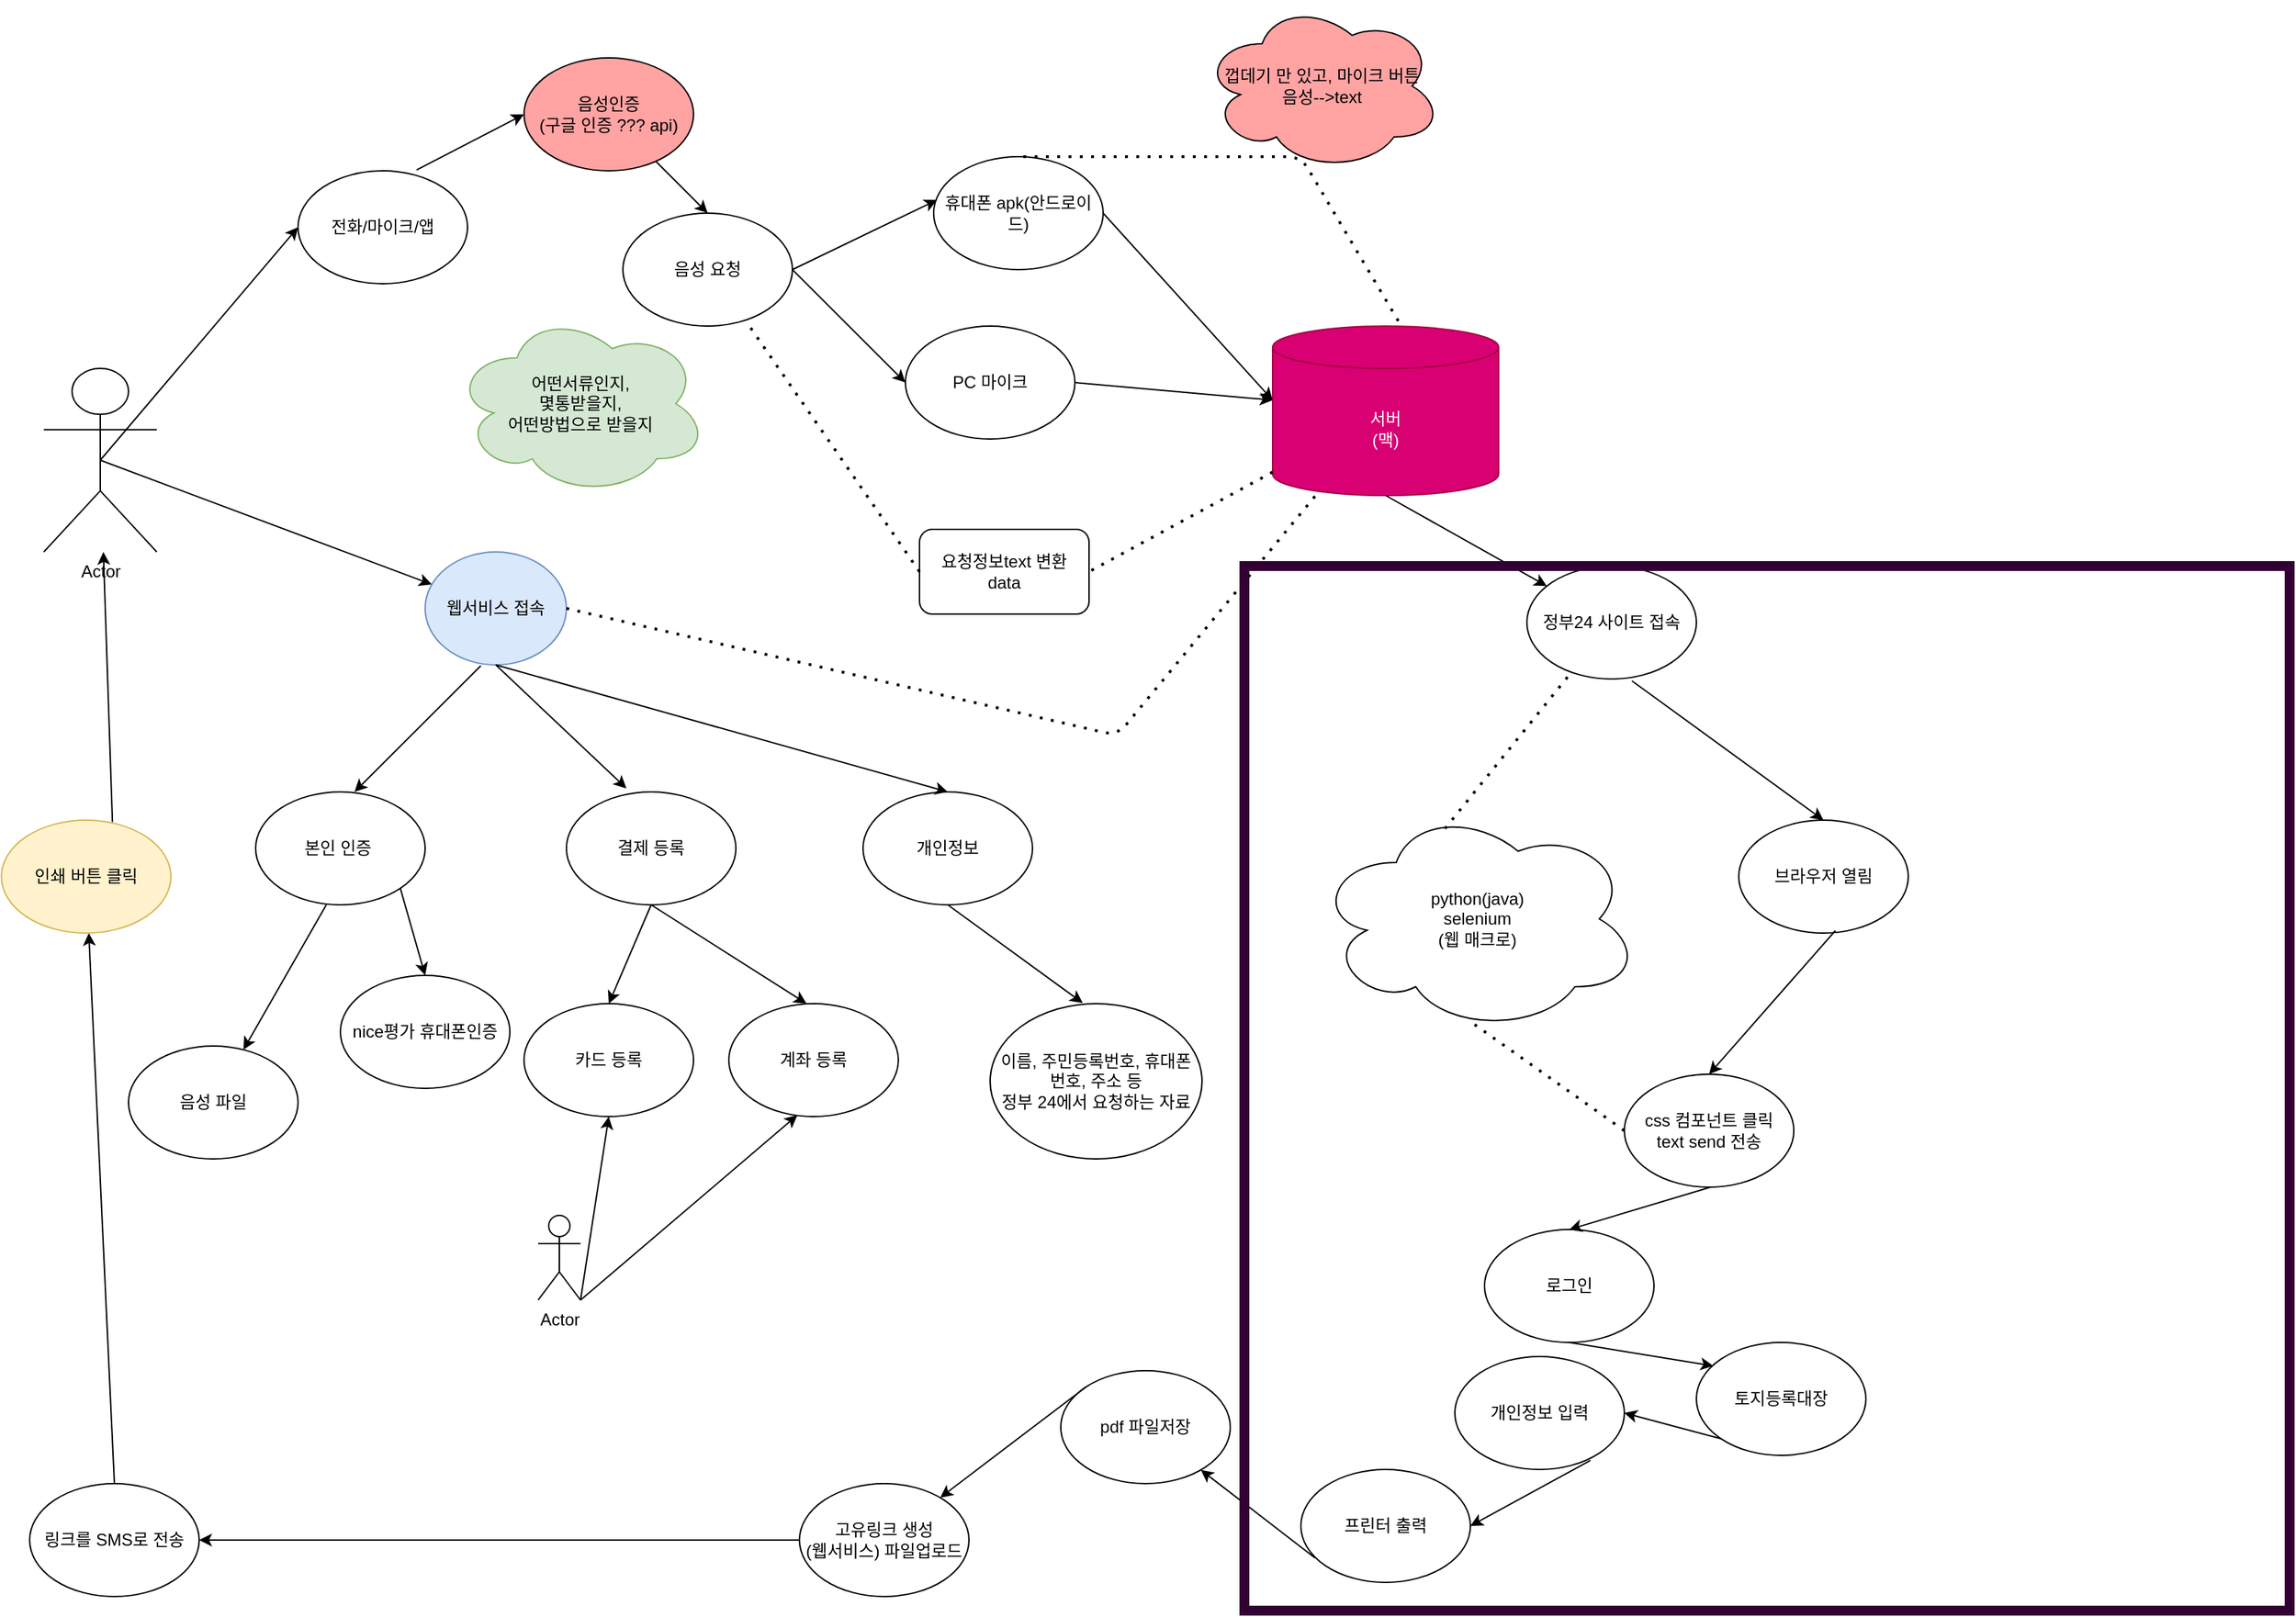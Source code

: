 <mxfile version="15.0.4" type="github">
  <diagram id="z_J4vNPJhAMCQNsv21J4" name="Page-1">
    <mxGraphModel dx="1240" dy="1679" grid="1" gridSize="10" guides="1" tooltips="1" connect="1" arrows="1" fold="1" page="1" pageScale="1" pageWidth="1169" pageHeight="827" math="0" shadow="0">
      <root>
        <mxCell id="0" />
        <mxCell id="1" parent="0" />
        <mxCell id="qNdaHN7PCd-mTPl948K9-1" value="Actor" style="shape=umlActor;verticalLabelPosition=bottom;verticalAlign=top;html=1;outlineConnect=0;" vertex="1" parent="1">
          <mxGeometry x="50" y="240" width="80" height="130" as="geometry" />
        </mxCell>
        <mxCell id="qNdaHN7PCd-mTPl948K9-2" value="" style="endArrow=classic;html=1;exitX=0.5;exitY=0.5;exitDx=0;exitDy=0;exitPerimeter=0;" edge="1" parent="1" source="qNdaHN7PCd-mTPl948K9-1" target="qNdaHN7PCd-mTPl948K9-3">
          <mxGeometry width="50" height="50" relative="1" as="geometry">
            <mxPoint x="250" y="140" as="sourcePoint" />
            <mxPoint x="380" y="140" as="targetPoint" />
          </mxGeometry>
        </mxCell>
        <mxCell id="qNdaHN7PCd-mTPl948K9-3" value="웹서비스 접속" style="ellipse;whiteSpace=wrap;html=1;fillColor=#dae8fc;strokeColor=#6c8ebf;" vertex="1" parent="1">
          <mxGeometry x="320" y="370" width="100" height="80" as="geometry" />
        </mxCell>
        <mxCell id="qNdaHN7PCd-mTPl948K9-4" value="본인 인증&amp;nbsp;" style="ellipse;whiteSpace=wrap;html=1;" vertex="1" parent="1">
          <mxGeometry x="200" y="540" width="120" height="80" as="geometry" />
        </mxCell>
        <mxCell id="qNdaHN7PCd-mTPl948K9-5" value="" style="endArrow=classic;html=1;exitX=0.394;exitY=1.008;exitDx=0;exitDy=0;exitPerimeter=0;" edge="1" parent="1" source="qNdaHN7PCd-mTPl948K9-3">
          <mxGeometry width="50" height="50" relative="1" as="geometry">
            <mxPoint x="390" y="530" as="sourcePoint" />
            <mxPoint x="270" y="540" as="targetPoint" />
          </mxGeometry>
        </mxCell>
        <mxCell id="qNdaHN7PCd-mTPl948K9-6" value="개인정보" style="ellipse;whiteSpace=wrap;html=1;" vertex="1" parent="1">
          <mxGeometry x="630" y="540" width="120" height="80" as="geometry" />
        </mxCell>
        <mxCell id="qNdaHN7PCd-mTPl948K9-7" value="결제 등록" style="ellipse;whiteSpace=wrap;html=1;" vertex="1" parent="1">
          <mxGeometry x="420" y="540" width="120" height="80" as="geometry" />
        </mxCell>
        <mxCell id="qNdaHN7PCd-mTPl948K9-8" value="음성 파일" style="ellipse;whiteSpace=wrap;html=1;" vertex="1" parent="1">
          <mxGeometry x="110" y="720" width="120" height="80" as="geometry" />
        </mxCell>
        <mxCell id="qNdaHN7PCd-mTPl948K9-9" value="nice평가 휴대폰인증" style="ellipse;whiteSpace=wrap;html=1;" vertex="1" parent="1">
          <mxGeometry x="260" y="670" width="120" height="80" as="geometry" />
        </mxCell>
        <mxCell id="qNdaHN7PCd-mTPl948K9-10" value="" style="endArrow=classic;html=1;" edge="1" parent="1" target="qNdaHN7PCd-mTPl948K9-8">
          <mxGeometry width="50" height="50" relative="1" as="geometry">
            <mxPoint x="250" y="620" as="sourcePoint" />
            <mxPoint x="300" y="570" as="targetPoint" />
          </mxGeometry>
        </mxCell>
        <mxCell id="qNdaHN7PCd-mTPl948K9-11" value="" style="endArrow=classic;html=1;exitX=1;exitY=1;exitDx=0;exitDy=0;entryX=0.5;entryY=0;entryDx=0;entryDy=0;" edge="1" parent="1" source="qNdaHN7PCd-mTPl948K9-4" target="qNdaHN7PCd-mTPl948K9-9">
          <mxGeometry width="50" height="50" relative="1" as="geometry">
            <mxPoint x="570" y="520" as="sourcePoint" />
            <mxPoint x="302" y="670" as="targetPoint" />
          </mxGeometry>
        </mxCell>
        <mxCell id="qNdaHN7PCd-mTPl948K9-12" value="카드 등록" style="ellipse;whiteSpace=wrap;html=1;" vertex="1" parent="1">
          <mxGeometry x="390" y="690" width="120" height="80" as="geometry" />
        </mxCell>
        <mxCell id="qNdaHN7PCd-mTPl948K9-13" value="" style="endArrow=classic;html=1;exitX=0.5;exitY=1;exitDx=0;exitDy=0;entryX=0.354;entryY=-0.031;entryDx=0;entryDy=0;entryPerimeter=0;" edge="1" parent="1" source="qNdaHN7PCd-mTPl948K9-3" target="qNdaHN7PCd-mTPl948K9-7">
          <mxGeometry width="50" height="50" relative="1" as="geometry">
            <mxPoint x="390" y="530" as="sourcePoint" />
            <mxPoint x="620" y="470" as="targetPoint" />
          </mxGeometry>
        </mxCell>
        <mxCell id="qNdaHN7PCd-mTPl948K9-14" value="" style="endArrow=classic;html=1;entryX=0.5;entryY=0;entryDx=0;entryDy=0;exitX=0.5;exitY=1;exitDx=0;exitDy=0;" edge="1" parent="1" source="qNdaHN7PCd-mTPl948K9-3" target="qNdaHN7PCd-mTPl948K9-6">
          <mxGeometry width="50" height="50" relative="1" as="geometry">
            <mxPoint x="370" y="180" as="sourcePoint" />
            <mxPoint x="610" y="230" as="targetPoint" />
          </mxGeometry>
        </mxCell>
        <mxCell id="qNdaHN7PCd-mTPl948K9-15" value="계좌 등록" style="ellipse;whiteSpace=wrap;html=1;" vertex="1" parent="1">
          <mxGeometry x="535" y="690" width="120" height="80" as="geometry" />
        </mxCell>
        <mxCell id="qNdaHN7PCd-mTPl948K9-16" value="" style="endArrow=classic;html=1;exitX=0.5;exitY=1;exitDx=0;exitDy=0;entryX=0.5;entryY=0;entryDx=0;entryDy=0;" edge="1" parent="1" source="qNdaHN7PCd-mTPl948K9-7" target="qNdaHN7PCd-mTPl948K9-12">
          <mxGeometry width="50" height="50" relative="1" as="geometry">
            <mxPoint x="570" y="520" as="sourcePoint" />
            <mxPoint x="620" y="470" as="targetPoint" />
          </mxGeometry>
        </mxCell>
        <mxCell id="qNdaHN7PCd-mTPl948K9-17" value="" style="endArrow=classic;html=1;" edge="1" parent="1">
          <mxGeometry width="50" height="50" relative="1" as="geometry">
            <mxPoint x="480" y="620" as="sourcePoint" />
            <mxPoint x="590" y="690" as="targetPoint" />
          </mxGeometry>
        </mxCell>
        <mxCell id="qNdaHN7PCd-mTPl948K9-19" value="Actor" style="shape=umlActor;verticalLabelPosition=bottom;verticalAlign=top;html=1;outlineConnect=0;" vertex="1" parent="1">
          <mxGeometry x="400" y="840" width="30" height="60" as="geometry" />
        </mxCell>
        <mxCell id="qNdaHN7PCd-mTPl948K9-20" value="" style="endArrow=classic;html=1;entryX=0.5;entryY=1;entryDx=0;entryDy=0;" edge="1" parent="1" target="qNdaHN7PCd-mTPl948K9-12">
          <mxGeometry width="50" height="50" relative="1" as="geometry">
            <mxPoint x="430" y="900" as="sourcePoint" />
            <mxPoint x="480" y="850" as="targetPoint" />
          </mxGeometry>
        </mxCell>
        <mxCell id="qNdaHN7PCd-mTPl948K9-21" value="" style="endArrow=classic;html=1;entryX=0.404;entryY=0.988;entryDx=0;entryDy=0;entryPerimeter=0;" edge="1" parent="1" target="qNdaHN7PCd-mTPl948K9-15">
          <mxGeometry width="50" height="50" relative="1" as="geometry">
            <mxPoint x="430" y="900" as="sourcePoint" />
            <mxPoint x="480" y="850" as="targetPoint" />
          </mxGeometry>
        </mxCell>
        <mxCell id="qNdaHN7PCd-mTPl948K9-22" value="이름, 주민등록번호, 휴대폰 번호, 주소 등&lt;br&gt;정부 24에서 요청하는 자료" style="ellipse;whiteSpace=wrap;html=1;" vertex="1" parent="1">
          <mxGeometry x="720" y="690" width="150" height="110" as="geometry" />
        </mxCell>
        <mxCell id="qNdaHN7PCd-mTPl948K9-23" value="" style="endArrow=classic;html=1;exitX=0.5;exitY=1;exitDx=0;exitDy=0;entryX=0.437;entryY=-0.004;entryDx=0;entryDy=0;entryPerimeter=0;" edge="1" parent="1" source="qNdaHN7PCd-mTPl948K9-6" target="qNdaHN7PCd-mTPl948K9-22">
          <mxGeometry width="50" height="50" relative="1" as="geometry">
            <mxPoint x="770" y="670" as="sourcePoint" />
            <mxPoint x="820" y="620" as="targetPoint" />
          </mxGeometry>
        </mxCell>
        <mxCell id="qNdaHN7PCd-mTPl948K9-24" value="" style="endArrow=classic;html=1;exitX=0.5;exitY=0.5;exitDx=0;exitDy=0;exitPerimeter=0;entryX=0;entryY=0.5;entryDx=0;entryDy=0;" edge="1" parent="1" source="qNdaHN7PCd-mTPl948K9-1" target="qNdaHN7PCd-mTPl948K9-26">
          <mxGeometry width="50" height="50" relative="1" as="geometry">
            <mxPoint x="260" y="50" as="sourcePoint" />
            <mxPoint x="220" y="150" as="targetPoint" />
          </mxGeometry>
        </mxCell>
        <mxCell id="qNdaHN7PCd-mTPl948K9-25" value="음성 요청" style="ellipse;whiteSpace=wrap;html=1;" vertex="1" parent="1">
          <mxGeometry x="460" y="130" width="120" height="80" as="geometry" />
        </mxCell>
        <mxCell id="qNdaHN7PCd-mTPl948K9-26" value="전화/마이크/앱" style="ellipse;whiteSpace=wrap;html=1;" vertex="1" parent="1">
          <mxGeometry x="230" y="100" width="120" height="80" as="geometry" />
        </mxCell>
        <mxCell id="qNdaHN7PCd-mTPl948K9-27" value="PC 마이크" style="ellipse;whiteSpace=wrap;html=1;" vertex="1" parent="1">
          <mxGeometry x="660" y="210" width="120" height="80" as="geometry" />
        </mxCell>
        <mxCell id="qNdaHN7PCd-mTPl948K9-28" value="휴대폰 apk(안드로이드)" style="ellipse;whiteSpace=wrap;html=1;" vertex="1" parent="1">
          <mxGeometry x="680" y="90" width="120" height="80" as="geometry" />
        </mxCell>
        <mxCell id="qNdaHN7PCd-mTPl948K9-30" value="" style="endArrow=classic;html=1;exitX=1;exitY=0.5;exitDx=0;exitDy=0;entryX=0;entryY=0.5;entryDx=0;entryDy=0;" edge="1" parent="1" source="qNdaHN7PCd-mTPl948K9-25" target="qNdaHN7PCd-mTPl948K9-27">
          <mxGeometry width="50" height="50" relative="1" as="geometry">
            <mxPoint x="570" y="200" as="sourcePoint" />
            <mxPoint x="620" y="150" as="targetPoint" />
          </mxGeometry>
        </mxCell>
        <mxCell id="qNdaHN7PCd-mTPl948K9-31" value="" style="endArrow=classic;html=1;entryX=0.02;entryY=0.383;entryDx=0;entryDy=0;entryPerimeter=0;" edge="1" parent="1" target="qNdaHN7PCd-mTPl948K9-28">
          <mxGeometry width="50" height="50" relative="1" as="geometry">
            <mxPoint x="580" y="170" as="sourcePoint" />
            <mxPoint x="610" y="260" as="targetPoint" />
          </mxGeometry>
        </mxCell>
        <mxCell id="qNdaHN7PCd-mTPl948K9-32" value="서버&lt;br&gt;(맥)" style="shape=cylinder3;whiteSpace=wrap;html=1;boundedLbl=1;backgroundOutline=1;size=15;fillColor=#d80073;strokeColor=#A50040;fontColor=#ffffff;" vertex="1" parent="1">
          <mxGeometry x="920" y="210" width="160" height="120" as="geometry" />
        </mxCell>
        <mxCell id="qNdaHN7PCd-mTPl948K9-33" value="" style="endArrow=classic;html=1;exitX=1;exitY=0.5;exitDx=0;exitDy=0;entryX=0;entryY=0;entryDx=0;entryDy=52.5;entryPerimeter=0;" edge="1" parent="1" source="qNdaHN7PCd-mTPl948K9-27" target="qNdaHN7PCd-mTPl948K9-32">
          <mxGeometry width="50" height="50" relative="1" as="geometry">
            <mxPoint x="780" y="150" as="sourcePoint" />
            <mxPoint x="830" y="100" as="targetPoint" />
          </mxGeometry>
        </mxCell>
        <mxCell id="qNdaHN7PCd-mTPl948K9-34" value="" style="endArrow=classic;html=1;exitX=1;exitY=0.5;exitDx=0;exitDy=0;entryX=0;entryY=0;entryDx=0;entryDy=52.5;entryPerimeter=0;" edge="1" parent="1" source="qNdaHN7PCd-mTPl948K9-28" target="qNdaHN7PCd-mTPl948K9-32">
          <mxGeometry width="50" height="50" relative="1" as="geometry">
            <mxPoint x="560" y="330" as="sourcePoint" />
            <mxPoint x="610" y="280" as="targetPoint" />
          </mxGeometry>
        </mxCell>
        <mxCell id="qNdaHN7PCd-mTPl948K9-37" value="python(java)&lt;br&gt;selenium&lt;br&gt;(웹 매크로)" style="ellipse;shape=cloud;whiteSpace=wrap;html=1;" vertex="1" parent="1">
          <mxGeometry x="950" y="550" width="230" height="160" as="geometry" />
        </mxCell>
        <mxCell id="qNdaHN7PCd-mTPl948K9-39" value="" style="endArrow=classic;html=1;exitX=0.5;exitY=1;exitDx=0;exitDy=0;exitPerimeter=0;" edge="1" parent="1" source="qNdaHN7PCd-mTPl948K9-32" target="qNdaHN7PCd-mTPl948K9-40">
          <mxGeometry width="50" height="50" relative="1" as="geometry">
            <mxPoint x="1070.32" y="329.36" as="sourcePoint" />
            <mxPoint x="1250" y="620" as="targetPoint" />
          </mxGeometry>
        </mxCell>
        <mxCell id="qNdaHN7PCd-mTPl948K9-40" value="정부24 사이트 접속" style="ellipse;whiteSpace=wrap;html=1;" vertex="1" parent="1">
          <mxGeometry x="1100" y="380" width="120" height="80" as="geometry" />
        </mxCell>
        <mxCell id="qNdaHN7PCd-mTPl948K9-41" value="브라우저 열림" style="ellipse;whiteSpace=wrap;html=1;" vertex="1" parent="1">
          <mxGeometry x="1250" y="560" width="120" height="80" as="geometry" />
        </mxCell>
        <mxCell id="qNdaHN7PCd-mTPl948K9-42" value="" style="endArrow=classic;html=1;exitX=0.62;exitY=1.017;exitDx=0;exitDy=0;exitPerimeter=0;entryX=0.5;entryY=0;entryDx=0;entryDy=0;" edge="1" parent="1" source="qNdaHN7PCd-mTPl948K9-40" target="qNdaHN7PCd-mTPl948K9-41">
          <mxGeometry width="50" height="50" relative="1" as="geometry">
            <mxPoint x="1180" y="730" as="sourcePoint" />
            <mxPoint x="1240" y="750" as="targetPoint" />
          </mxGeometry>
        </mxCell>
        <mxCell id="qNdaHN7PCd-mTPl948K9-44" value="css 컴포넌트 클릭&lt;br&gt;text send 전송" style="ellipse;whiteSpace=wrap;html=1;" vertex="1" parent="1">
          <mxGeometry x="1169" y="740" width="120" height="80" as="geometry" />
        </mxCell>
        <mxCell id="qNdaHN7PCd-mTPl948K9-45" value="" style="endArrow=none;dashed=1;html=1;dashPattern=1 3;strokeWidth=2;exitX=0.4;exitY=0.1;exitDx=0;exitDy=0;exitPerimeter=0;" edge="1" parent="1" source="qNdaHN7PCd-mTPl948K9-37" target="qNdaHN7PCd-mTPl948K9-40">
          <mxGeometry width="50" height="50" relative="1" as="geometry">
            <mxPoint x="1040" y="730" as="sourcePoint" />
            <mxPoint x="1090" y="680" as="targetPoint" />
          </mxGeometry>
        </mxCell>
        <mxCell id="qNdaHN7PCd-mTPl948K9-46" value="" style="endArrow=none;dashed=1;html=1;dashPattern=1 3;strokeWidth=2;entryX=0.484;entryY=0.96;entryDx=0;entryDy=0;entryPerimeter=0;exitX=0;exitY=0.5;exitDx=0;exitDy=0;" edge="1" parent="1" source="qNdaHN7PCd-mTPl948K9-44" target="qNdaHN7PCd-mTPl948K9-37">
          <mxGeometry width="50" height="50" relative="1" as="geometry">
            <mxPoint x="1040" y="1060" as="sourcePoint" />
            <mxPoint x="1090" y="1010" as="targetPoint" />
          </mxGeometry>
        </mxCell>
        <mxCell id="qNdaHN7PCd-mTPl948K9-47" value="" style="endArrow=classic;html=1;exitX=0.57;exitY=0.978;exitDx=0;exitDy=0;exitPerimeter=0;entryX=0.5;entryY=0;entryDx=0;entryDy=0;" edge="1" parent="1" source="qNdaHN7PCd-mTPl948K9-41" target="qNdaHN7PCd-mTPl948K9-44">
          <mxGeometry width="50" height="50" relative="1" as="geometry">
            <mxPoint x="1360" y="880" as="sourcePoint" />
            <mxPoint x="1410" y="830" as="targetPoint" />
          </mxGeometry>
        </mxCell>
        <mxCell id="qNdaHN7PCd-mTPl948K9-48" value="음성인증&lt;br&gt;(구글 인증 ??? api)" style="ellipse;whiteSpace=wrap;html=1;fillColor=#FFA3A3;" vertex="1" parent="1">
          <mxGeometry x="390" y="20" width="120" height="80" as="geometry" />
        </mxCell>
        <mxCell id="qNdaHN7PCd-mTPl948K9-49" value="" style="endArrow=classic;html=1;exitX=0.699;exitY=-0.007;exitDx=0;exitDy=0;exitPerimeter=0;entryX=0;entryY=0.5;entryDx=0;entryDy=0;" edge="1" parent="1" source="qNdaHN7PCd-mTPl948K9-26" target="qNdaHN7PCd-mTPl948K9-48">
          <mxGeometry width="50" height="50" relative="1" as="geometry">
            <mxPoint x="310" y="130" as="sourcePoint" />
            <mxPoint x="360" y="80" as="targetPoint" />
          </mxGeometry>
        </mxCell>
        <mxCell id="qNdaHN7PCd-mTPl948K9-50" value="" style="endArrow=classic;html=1;entryX=0.5;entryY=0;entryDx=0;entryDy=0;" edge="1" parent="1" source="qNdaHN7PCd-mTPl948K9-48" target="qNdaHN7PCd-mTPl948K9-25">
          <mxGeometry width="50" height="50" relative="1" as="geometry">
            <mxPoint x="420" y="220" as="sourcePoint" />
            <mxPoint x="470" y="170" as="targetPoint" />
          </mxGeometry>
        </mxCell>
        <mxCell id="qNdaHN7PCd-mTPl948K9-51" value="요청정보text 변환&lt;br&gt;data" style="rounded=1;whiteSpace=wrap;html=1;" vertex="1" parent="1">
          <mxGeometry x="670" y="354" width="120" height="60" as="geometry" />
        </mxCell>
        <mxCell id="qNdaHN7PCd-mTPl948K9-53" value="" style="endArrow=none;dashed=1;html=1;dashPattern=1 3;strokeWidth=2;exitX=0;exitY=0.5;exitDx=0;exitDy=0;entryX=0.749;entryY=1.006;entryDx=0;entryDy=0;entryPerimeter=0;" edge="1" parent="1" source="qNdaHN7PCd-mTPl948K9-51" target="qNdaHN7PCd-mTPl948K9-25">
          <mxGeometry width="50" height="50" relative="1" as="geometry">
            <mxPoint x="420" y="220" as="sourcePoint" />
            <mxPoint x="470" y="170" as="targetPoint" />
          </mxGeometry>
        </mxCell>
        <mxCell id="qNdaHN7PCd-mTPl948K9-54" value="" style="endArrow=none;dashed=1;html=1;dashPattern=1 3;strokeWidth=2;entryX=1;entryY=0.5;entryDx=0;entryDy=0;" edge="1" parent="1" source="qNdaHN7PCd-mTPl948K9-32" target="qNdaHN7PCd-mTPl948K9-51">
          <mxGeometry width="50" height="50" relative="1" as="geometry">
            <mxPoint x="420" y="220" as="sourcePoint" />
            <mxPoint x="470" y="170" as="targetPoint" />
          </mxGeometry>
        </mxCell>
        <mxCell id="qNdaHN7PCd-mTPl948K9-55" value="로그인" style="ellipse;whiteSpace=wrap;html=1;" vertex="1" parent="1">
          <mxGeometry x="1070" y="850" width="120" height="80" as="geometry" />
        </mxCell>
        <mxCell id="qNdaHN7PCd-mTPl948K9-56" value="토지등록대장" style="ellipse;whiteSpace=wrap;html=1;" vertex="1" parent="1">
          <mxGeometry x="1220" y="930" width="120" height="80" as="geometry" />
        </mxCell>
        <mxCell id="qNdaHN7PCd-mTPl948K9-57" value="" style="endArrow=classic;html=1;entryX=0.5;entryY=0;entryDx=0;entryDy=0;" edge="1" parent="1" target="qNdaHN7PCd-mTPl948K9-55">
          <mxGeometry width="50" height="50" relative="1" as="geometry">
            <mxPoint x="1230" y="820" as="sourcePoint" />
            <mxPoint x="1270" y="810" as="targetPoint" />
          </mxGeometry>
        </mxCell>
        <mxCell id="qNdaHN7PCd-mTPl948K9-58" value="개인정보 입력" style="ellipse;whiteSpace=wrap;html=1;" vertex="1" parent="1">
          <mxGeometry x="1049" y="940" width="120" height="80" as="geometry" />
        </mxCell>
        <mxCell id="qNdaHN7PCd-mTPl948K9-59" value="프린터 출력" style="ellipse;whiteSpace=wrap;html=1;" vertex="1" parent="1">
          <mxGeometry x="940" y="1020" width="120" height="80" as="geometry" />
        </mxCell>
        <mxCell id="qNdaHN7PCd-mTPl948K9-60" value="" style="endArrow=classic;html=1;exitX=0.5;exitY=1;exitDx=0;exitDy=0;entryX=0.1;entryY=0.208;entryDx=0;entryDy=0;entryPerimeter=0;" edge="1" parent="1" source="qNdaHN7PCd-mTPl948K9-55" target="qNdaHN7PCd-mTPl948K9-56">
          <mxGeometry width="50" height="50" relative="1" as="geometry">
            <mxPoint x="1080" y="1150" as="sourcePoint" />
            <mxPoint x="1130" y="1100" as="targetPoint" />
          </mxGeometry>
        </mxCell>
        <mxCell id="qNdaHN7PCd-mTPl948K9-61" value="" style="endArrow=classic;html=1;exitX=0;exitY=1;exitDx=0;exitDy=0;entryX=1;entryY=0.5;entryDx=0;entryDy=0;" edge="1" parent="1" source="qNdaHN7PCd-mTPl948K9-56" target="qNdaHN7PCd-mTPl948K9-58">
          <mxGeometry width="50" height="50" relative="1" as="geometry">
            <mxPoint x="1080" y="1150" as="sourcePoint" />
            <mxPoint x="1130" y="1100" as="targetPoint" />
          </mxGeometry>
        </mxCell>
        <mxCell id="qNdaHN7PCd-mTPl948K9-62" value="" style="endArrow=classic;html=1;exitX=0.8;exitY=0.92;exitDx=0;exitDy=0;exitPerimeter=0;entryX=1;entryY=0.5;entryDx=0;entryDy=0;" edge="1" parent="1" source="qNdaHN7PCd-mTPl948K9-58" target="qNdaHN7PCd-mTPl948K9-59">
          <mxGeometry width="50" height="50" relative="1" as="geometry">
            <mxPoint x="1080" y="1150" as="sourcePoint" />
            <mxPoint x="1130" y="1100" as="targetPoint" />
          </mxGeometry>
        </mxCell>
        <mxCell id="qNdaHN7PCd-mTPl948K9-63" value="pdf 파일저장&lt;br&gt;" style="ellipse;whiteSpace=wrap;html=1;" vertex="1" parent="1">
          <mxGeometry x="770" y="950" width="120" height="80" as="geometry" />
        </mxCell>
        <mxCell id="qNdaHN7PCd-mTPl948K9-64" value="" style="endArrow=classic;html=1;exitX=0.083;exitY=0.783;exitDx=0;exitDy=0;exitPerimeter=0;" edge="1" parent="1" source="qNdaHN7PCd-mTPl948K9-59" target="qNdaHN7PCd-mTPl948K9-63">
          <mxGeometry width="50" height="50" relative="1" as="geometry">
            <mxPoint x="1080" y="1150" as="sourcePoint" />
            <mxPoint x="1130" y="1100" as="targetPoint" />
          </mxGeometry>
        </mxCell>
        <mxCell id="qNdaHN7PCd-mTPl948K9-65" value="고유링크 생성&lt;br&gt;(웹서비스) 파일업로드" style="ellipse;whiteSpace=wrap;html=1;" vertex="1" parent="1">
          <mxGeometry x="585" y="1030" width="120" height="80" as="geometry" />
        </mxCell>
        <mxCell id="qNdaHN7PCd-mTPl948K9-66" value="" style="endArrow=classic;html=1;exitX=0;exitY=0;exitDx=0;exitDy=0;" edge="1" parent="1" source="qNdaHN7PCd-mTPl948K9-63" target="qNdaHN7PCd-mTPl948K9-65">
          <mxGeometry width="50" height="50" relative="1" as="geometry">
            <mxPoint x="1080" y="1140" as="sourcePoint" />
            <mxPoint x="1130" y="1090" as="targetPoint" />
          </mxGeometry>
        </mxCell>
        <mxCell id="qNdaHN7PCd-mTPl948K9-67" value="링크를 SMS로 전송" style="ellipse;whiteSpace=wrap;html=1;" vertex="1" parent="1">
          <mxGeometry x="40" y="1030" width="120" height="80" as="geometry" />
        </mxCell>
        <mxCell id="qNdaHN7PCd-mTPl948K9-68" value="" style="endArrow=classic;html=1;exitX=0;exitY=0.5;exitDx=0;exitDy=0;entryX=1;entryY=0.5;entryDx=0;entryDy=0;" edge="1" parent="1" source="qNdaHN7PCd-mTPl948K9-65" target="qNdaHN7PCd-mTPl948K9-67">
          <mxGeometry width="50" height="50" relative="1" as="geometry">
            <mxPoint x="490" y="1320" as="sourcePoint" />
            <mxPoint x="540" y="1270" as="targetPoint" />
          </mxGeometry>
        </mxCell>
        <mxCell id="qNdaHN7PCd-mTPl948K9-69" value="" style="endArrow=classic;html=1;" edge="1" parent="1" target="qNdaHN7PCd-mTPl948K9-70">
          <mxGeometry width="50" height="50" relative="1" as="geometry">
            <mxPoint x="100" y="1030" as="sourcePoint" />
            <mxPoint x="70" y="610" as="targetPoint" />
          </mxGeometry>
        </mxCell>
        <mxCell id="qNdaHN7PCd-mTPl948K9-70" value="인쇄 버튼 클릭" style="ellipse;whiteSpace=wrap;html=1;fillColor=#fff2cc;strokeColor=#d6b656;" vertex="1" parent="1">
          <mxGeometry x="20" y="560" width="120" height="80" as="geometry" />
        </mxCell>
        <mxCell id="qNdaHN7PCd-mTPl948K9-71" value="" style="endArrow=classic;html=1;exitX=0.655;exitY=0.016;exitDx=0;exitDy=0;exitPerimeter=0;" edge="1" parent="1" source="qNdaHN7PCd-mTPl948K9-70" target="qNdaHN7PCd-mTPl948K9-1">
          <mxGeometry width="50" height="50" relative="1" as="geometry">
            <mxPoint x="490" y="600" as="sourcePoint" />
            <mxPoint x="540" y="550" as="targetPoint" />
          </mxGeometry>
        </mxCell>
        <mxCell id="qNdaHN7PCd-mTPl948K9-73" value="어떤서류인지, &lt;br&gt;몇통받을지, &lt;br&gt;어떤방법으로 받을지" style="ellipse;shape=cloud;whiteSpace=wrap;html=1;fillColor=#d5e8d4;strokeColor=#82b366;" vertex="1" parent="1">
          <mxGeometry x="340" y="200" width="180" height="130" as="geometry" />
        </mxCell>
        <mxCell id="qNdaHN7PCd-mTPl948K9-74" value="껍데기 만 있고, 마이크 버튼&lt;br&gt;음성--&amp;gt;text" style="ellipse;shape=cloud;whiteSpace=wrap;html=1;fillColor=#FFA3A3;" vertex="1" parent="1">
          <mxGeometry x="870" y="-20" width="170" height="120" as="geometry" />
        </mxCell>
        <mxCell id="qNdaHN7PCd-mTPl948K9-75" value="" style="endArrow=none;dashed=1;html=1;dashPattern=1 3;strokeWidth=2;entryX=0.5;entryY=0;entryDx=0;entryDy=0;exitX=0.556;exitY=-0.03;exitDx=0;exitDy=0;exitPerimeter=0;" edge="1" parent="1" source="qNdaHN7PCd-mTPl948K9-32" target="qNdaHN7PCd-mTPl948K9-28">
          <mxGeometry width="50" height="50" relative="1" as="geometry">
            <mxPoint x="500" y="300" as="sourcePoint" />
            <mxPoint x="550" y="250" as="targetPoint" />
            <Array as="points">
              <mxPoint x="940" y="90" />
            </Array>
          </mxGeometry>
        </mxCell>
        <mxCell id="qNdaHN7PCd-mTPl948K9-76" value="" style="endArrow=none;dashed=1;html=1;dashPattern=1 3;strokeWidth=2;exitX=1;exitY=0.5;exitDx=0;exitDy=0;" edge="1" parent="1" source="qNdaHN7PCd-mTPl948K9-3" target="qNdaHN7PCd-mTPl948K9-32">
          <mxGeometry width="50" height="50" relative="1" as="geometry">
            <mxPoint x="500" y="300" as="sourcePoint" />
            <mxPoint x="550" y="250" as="targetPoint" />
            <Array as="points">
              <mxPoint x="810" y="500" />
            </Array>
          </mxGeometry>
        </mxCell>
        <mxCell id="qNdaHN7PCd-mTPl948K9-77" value="" style="whiteSpace=wrap;html=1;aspect=fixed;fillColor=none;strokeColor=#330033;strokeWidth=7;" vertex="1" parent="1">
          <mxGeometry x="900" y="380" width="740" height="740" as="geometry" />
        </mxCell>
      </root>
    </mxGraphModel>
  </diagram>
</mxfile>
